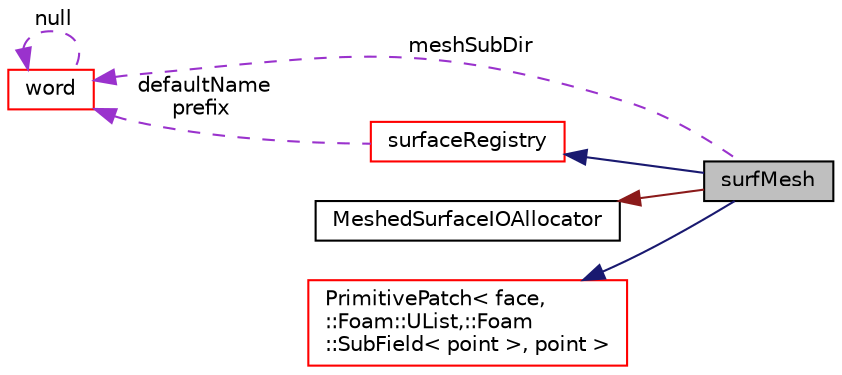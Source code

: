 digraph "surfMesh"
{
  bgcolor="transparent";
  edge [fontname="Helvetica",fontsize="10",labelfontname="Helvetica",labelfontsize="10"];
  node [fontname="Helvetica",fontsize="10",shape=record];
  rankdir="LR";
  Node1 [label="surfMesh",height=0.2,width=0.4,color="black", fillcolor="grey75", style="filled", fontcolor="black"];
  Node2 -> Node1 [dir="back",color="midnightblue",fontsize="10",style="solid",fontname="Helvetica"];
  Node2 [label="surfaceRegistry",height=0.2,width=0.4,color="red",URL="$a02494.html",tooltip="Wraps the normal objectRegistry with a local instance for surfaces. "];
  Node3 -> Node2 [dir="back",color="darkorchid3",fontsize="10",style="dashed",label=" defaultName\nprefix" ,fontname="Helvetica"];
  Node3 [label="word",height=0.2,width=0.4,color="red",URL="$a02873.html",tooltip="A class for handling words, derived from string. "];
  Node3 -> Node3 [dir="back",color="darkorchid3",fontsize="10",style="dashed",label=" null" ,fontname="Helvetica"];
  Node4 -> Node1 [dir="back",color="firebrick4",fontsize="10",style="solid",fontname="Helvetica"];
  Node4 [label="MeshedSurfaceIOAllocator",height=0.2,width=0.4,color="black",URL="$a01465.html",tooltip="A helper class for storing points, faces and zones with IO capabilities. "];
  Node5 -> Node1 [dir="back",color="midnightblue",fontsize="10",style="solid",fontname="Helvetica"];
  Node5 [label="PrimitivePatch\< face,\l::Foam::UList,::Foam\l::SubField\< point \>, point \>",height=0.2,width=0.4,color="red",URL="$a01972.html"];
  Node3 -> Node1 [dir="back",color="darkorchid3",fontsize="10",style="dashed",label=" meshSubDir" ,fontname="Helvetica"];
}
